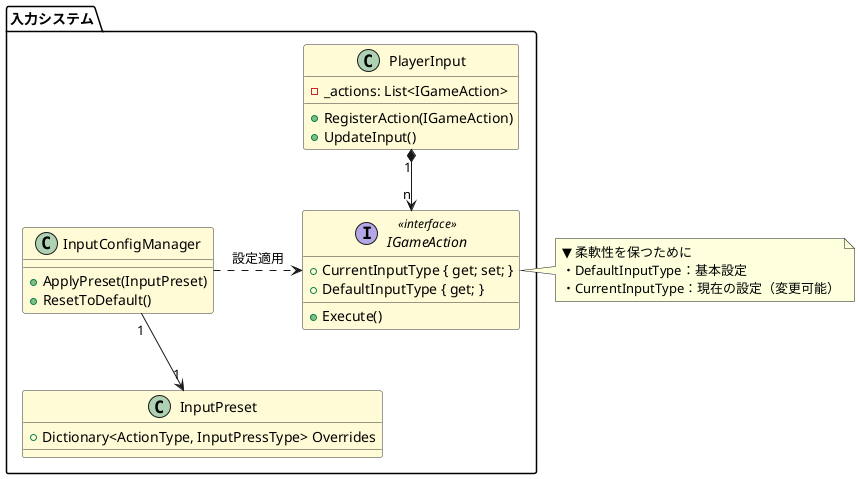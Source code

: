 @startuml ConfigurableInputDesign

skinparam class {
    BackgroundColor #FFFBD6
    BorderColor #333333
}

package "入力システム" {
    interface IGameAction <<interface>> {
        +Execute()
        +CurrentInputType { get; set; }
        +DefaultInputType { get; }
    }

    class PlayerInput {
        -_actions: List<IGameAction>
        +RegisterAction(IGameAction)
        +UpdateInput()
    }

    class InputConfigManager {
        +ApplyPreset(InputPreset)
        +ResetToDefault()
    }

    class InputPreset {
        +Dictionary<ActionType, InputPressType> Overrides
    }
}

PlayerInput "1" *--> "n" IGameAction
InputConfigManager .> IGameAction : 設定適用
InputConfigManager "1" --> "1" InputPreset

note right of IGameAction
    ▼ 柔軟性を保つために
    ・DefaultInputType：基本設定
    ・CurrentInputType：現在の設定（変更可能）
end note

@enduml